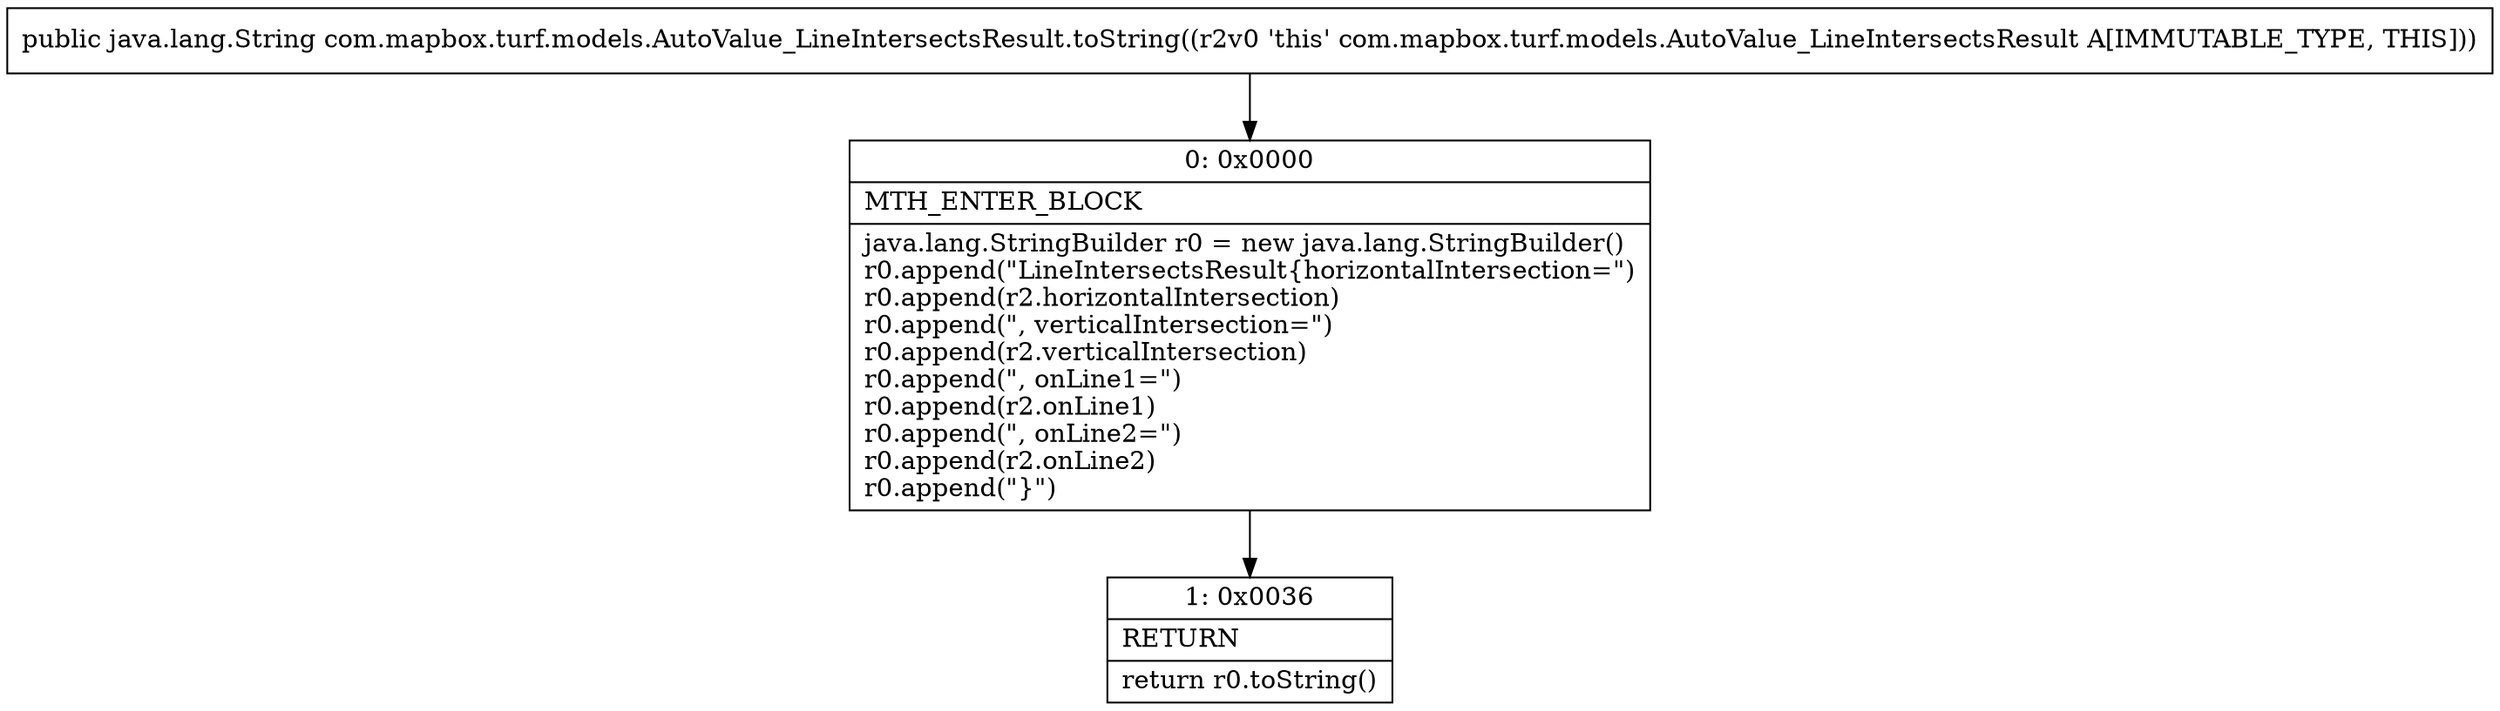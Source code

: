 digraph "CFG forcom.mapbox.turf.models.AutoValue_LineIntersectsResult.toString()Ljava\/lang\/String;" {
Node_0 [shape=record,label="{0\:\ 0x0000|MTH_ENTER_BLOCK\l|java.lang.StringBuilder r0 = new java.lang.StringBuilder()\lr0.append(\"LineIntersectsResult\{horizontalIntersection=\")\lr0.append(r2.horizontalIntersection)\lr0.append(\", verticalIntersection=\")\lr0.append(r2.verticalIntersection)\lr0.append(\", onLine1=\")\lr0.append(r2.onLine1)\lr0.append(\", onLine2=\")\lr0.append(r2.onLine2)\lr0.append(\"\}\")\l}"];
Node_1 [shape=record,label="{1\:\ 0x0036|RETURN\l|return r0.toString()\l}"];
MethodNode[shape=record,label="{public java.lang.String com.mapbox.turf.models.AutoValue_LineIntersectsResult.toString((r2v0 'this' com.mapbox.turf.models.AutoValue_LineIntersectsResult A[IMMUTABLE_TYPE, THIS])) }"];
MethodNode -> Node_0;
Node_0 -> Node_1;
}

